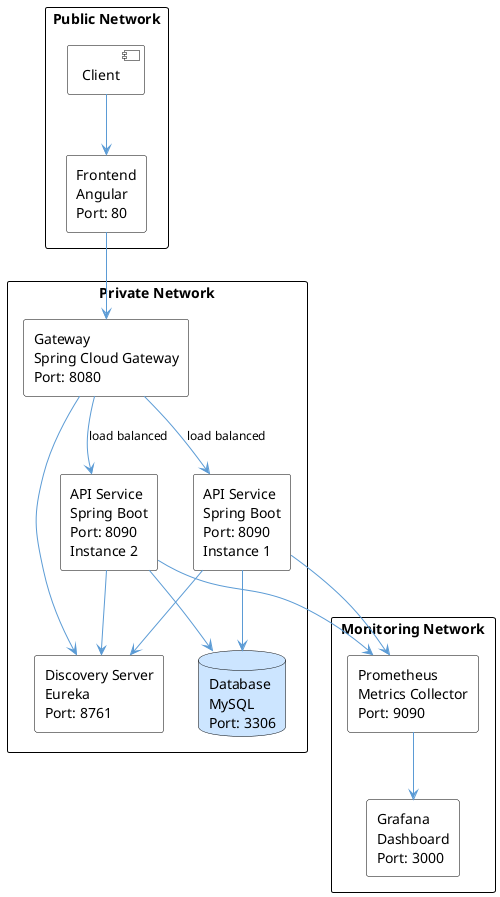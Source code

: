 @startuml "api-rest-architecture"

!define RECTANGLE_COLOR #ffffffff
!define DATABASE_COLOR #CCE5FF
!define ARROW_COLOR #5B9BD5

skinparam componentStyle uml2
skinparam rectangle {
  BackgroundColor RECTANGLE_COLOR
  BorderColor black
  FontSize 14
}
skinparam database {
  BackgroundColor DATABASE_COLOR
  BorderColor black
}
skinparam arrow {
  Color ARROW_COLOR
  FontColor black
  FontSize 12
}

rectangle "Public Network" {
  [Client] as client RECTANGLE_COLOR;line:black
  
  rectangle "Frontend\nAngular\nPort: 80" as frontend
}

rectangle "Private Network" {
  rectangle "Gateway\nSpring Cloud Gateway\nPort: 8080" as gateway
  rectangle "API Service\nSpring Boot\nPort: 8090\nInstance 1" as api1
  rectangle "API Service\nSpring Boot\nPort: 8090\nInstance 2" as api2
  rectangle "Discovery Server\nEureka\nPort: 8761" as discovery
  database "Database\nMySQL\nPort: 3306" as db
}

rectangle "Monitoring Network" {
  rectangle "Prometheus\nMetrics Collector\nPort: 9090" as prometheus
  rectangle "Grafana\nDashboard\nPort: 3000" as grafana
}

client --> frontend
frontend --> gateway
gateway --> api1 : load balanced
gateway --> api2 : load balanced
api1 --> db
api2 --> db
gateway --> discovery
api1 --> discovery
api2 --> discovery
api1 --> prometheus
api2 --> prometheus
prometheus --> grafana

@enduml